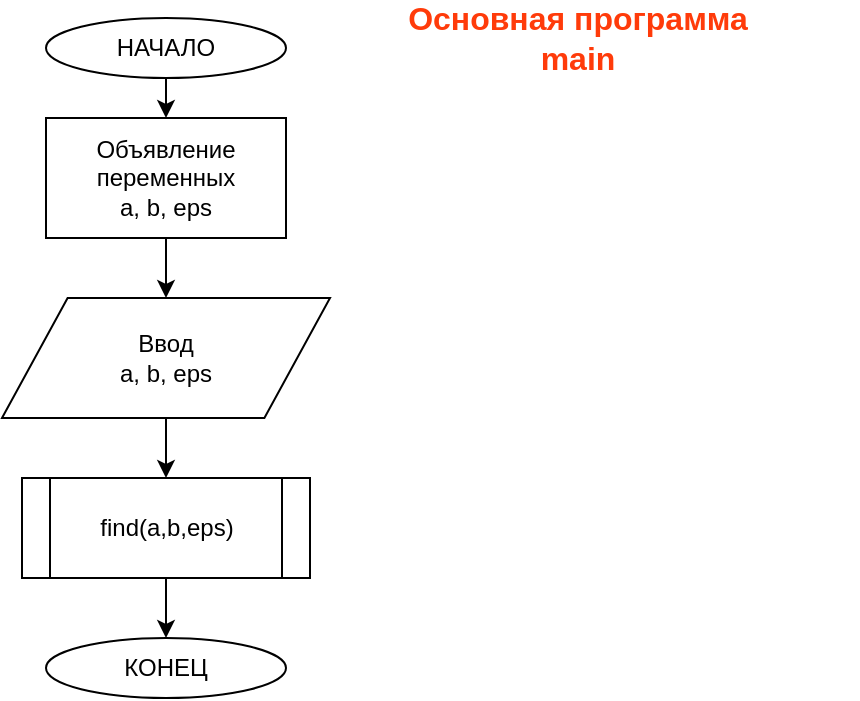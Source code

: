 <mxfile version="13.3.7" type="device" pages="3"><diagram id="1lE5Ntc4NuFbp_TjFFvP" name="main"><mxGraphModel dx="1422" dy="789" grid="1" gridSize="10" guides="1" tooltips="1" connect="1" arrows="1" fold="1" page="1" pageScale="1" pageWidth="827" pageHeight="1169" math="0" shadow="0"><root><mxCell id="0"/><mxCell id="1" parent="0"/><mxCell id="v9p_BQxZyJxIjNOU3HD2-3" style="edgeStyle=orthogonalEdgeStyle;rounded=0;orthogonalLoop=1;jettySize=auto;html=1;exitX=0.5;exitY=1;exitDx=0;exitDy=0;entryX=0.5;entryY=0;entryDx=0;entryDy=0;" edge="1" parent="1" source="v9p_BQxZyJxIjNOU3HD2-1" target="v9p_BQxZyJxIjNOU3HD2-2"><mxGeometry relative="1" as="geometry"/></mxCell><mxCell id="v9p_BQxZyJxIjNOU3HD2-1" value="НАЧАЛО" style="ellipse;whiteSpace=wrap;html=1;" vertex="1" parent="1"><mxGeometry x="354" y="80" width="120" height="30" as="geometry"/></mxCell><mxCell id="v9p_BQxZyJxIjNOU3HD2-5" style="edgeStyle=orthogonalEdgeStyle;rounded=0;orthogonalLoop=1;jettySize=auto;html=1;exitX=0.5;exitY=1;exitDx=0;exitDy=0;entryX=0.5;entryY=0;entryDx=0;entryDy=0;" edge="1" parent="1" source="v9p_BQxZyJxIjNOU3HD2-2" target="v9p_BQxZyJxIjNOU3HD2-4"><mxGeometry relative="1" as="geometry"/></mxCell><mxCell id="v9p_BQxZyJxIjNOU3HD2-2" value="Объявление переменных&lt;br&gt;a, b, eps" style="rounded=0;whiteSpace=wrap;html=1;" vertex="1" parent="1"><mxGeometry x="354" y="130" width="120" height="60" as="geometry"/></mxCell><mxCell id="v9p_BQxZyJxIjNOU3HD2-7" style="edgeStyle=orthogonalEdgeStyle;rounded=0;orthogonalLoop=1;jettySize=auto;html=1;exitX=0.5;exitY=1;exitDx=0;exitDy=0;entryX=0.5;entryY=0;entryDx=0;entryDy=0;" edge="1" parent="1" source="v9p_BQxZyJxIjNOU3HD2-4" target="v9p_BQxZyJxIjNOU3HD2-6"><mxGeometry relative="1" as="geometry"/></mxCell><mxCell id="v9p_BQxZyJxIjNOU3HD2-4" value="Ввод&lt;br&gt;a, b, eps" style="shape=parallelogram;perimeter=parallelogramPerimeter;whiteSpace=wrap;html=1;" vertex="1" parent="1"><mxGeometry x="332" y="220" width="164" height="60" as="geometry"/></mxCell><mxCell id="v9p_BQxZyJxIjNOU3HD2-9" style="edgeStyle=orthogonalEdgeStyle;rounded=0;orthogonalLoop=1;jettySize=auto;html=1;exitX=0.5;exitY=1;exitDx=0;exitDy=0;entryX=0.5;entryY=0;entryDx=0;entryDy=0;" edge="1" parent="1" source="v9p_BQxZyJxIjNOU3HD2-6" target="v9p_BQxZyJxIjNOU3HD2-8"><mxGeometry relative="1" as="geometry"/></mxCell><mxCell id="v9p_BQxZyJxIjNOU3HD2-6" value="find(a,b,eps)" style="shape=process;whiteSpace=wrap;html=1;backgroundOutline=1;" vertex="1" parent="1"><mxGeometry x="342" y="310" width="144" height="50" as="geometry"/></mxCell><mxCell id="v9p_BQxZyJxIjNOU3HD2-8" value="КОНЕЦ" style="ellipse;whiteSpace=wrap;html=1;" vertex="1" parent="1"><mxGeometry x="354" y="390" width="120" height="30" as="geometry"/></mxCell><mxCell id="qhfMoR-LI5G5dBU2zcMe-1" value="&lt;font style=&quot;font-size: 16px&quot;&gt;&lt;font color=&quot;#ff3b0a&quot;&gt;&lt;b&gt;Основная программа&lt;br&gt;main&lt;/b&gt;&lt;/font&gt;&lt;br&gt;&lt;/font&gt;" style="text;html=1;strokeColor=none;fillColor=none;align=center;verticalAlign=middle;whiteSpace=wrap;rounded=0;" vertex="1" parent="1"><mxGeometry x="480" y="80" width="280" height="20" as="geometry"/></mxCell></root></mxGraphModel></diagram><diagram id="BUamAeOYJCNeYg11lXqJ" name="find"><mxGraphModel dx="1422" dy="789" grid="1" gridSize="10" guides="1" tooltips="1" connect="1" arrows="1" fold="1" page="1" pageScale="1" pageWidth="827" pageHeight="1169" math="0" shadow="0"><root><mxCell id="F2FOHVAtggJ5tRoIJRkn-0"/><mxCell id="F2FOHVAtggJ5tRoIJRkn-1" parent="F2FOHVAtggJ5tRoIJRkn-0"/><mxCell id="GF3_ELqQJUOYqZS3239D-0" style="edgeStyle=orthogonalEdgeStyle;rounded=0;orthogonalLoop=1;jettySize=auto;html=1;exitX=0.5;exitY=1;exitDx=0;exitDy=0;entryX=0.5;entryY=0;entryDx=0;entryDy=0;" edge="1" parent="F2FOHVAtggJ5tRoIJRkn-1" source="GF3_ELqQJUOYqZS3239D-1" target="GF3_ELqQJUOYqZS3239D-3"><mxGeometry relative="1" as="geometry"/></mxCell><mxCell id="GF3_ELqQJUOYqZS3239D-1" value="НАЧАЛО" style="ellipse;whiteSpace=wrap;html=1;" vertex="1" parent="F2FOHVAtggJ5tRoIJRkn-1"><mxGeometry x="364" y="20" width="120" height="30" as="geometry"/></mxCell><mxCell id="GF3_ELqQJUOYqZS3239D-2" style="edgeStyle=orthogonalEdgeStyle;rounded=0;orthogonalLoop=1;jettySize=auto;html=1;exitX=0.5;exitY=1;exitDx=0;exitDy=0;entryX=0.5;entryY=0;entryDx=0;entryDy=0;" edge="1" parent="F2FOHVAtggJ5tRoIJRkn-1" source="GF3_ELqQJUOYqZS3239D-3"><mxGeometry relative="1" as="geometry"><mxPoint x="424" y="160" as="targetPoint"/></mxGeometry></mxCell><mxCell id="GF3_ELqQJUOYqZS3239D-3" value="Объявление переменных&lt;br&gt;x0, xn, iteration = 0" style="rounded=0;whiteSpace=wrap;html=1;" vertex="1" parent="F2FOHVAtggJ5tRoIJRkn-1"><mxGeometry x="364" y="70" width="120" height="60" as="geometry"/></mxCell><mxCell id="GF3_ELqQJUOYqZS3239D-11" style="edgeStyle=orthogonalEdgeStyle;rounded=0;orthogonalLoop=1;jettySize=auto;html=1;exitX=0.5;exitY=1;exitDx=0;exitDy=0;entryX=0.5;entryY=0;entryDx=0;entryDy=0;" edge="1" parent="F2FOHVAtggJ5tRoIJRkn-1" source="GF3_ELqQJUOYqZS3239D-9" target="GF3_ELqQJUOYqZS3239D-10"><mxGeometry relative="1" as="geometry"/></mxCell><mxCell id="GF3_ELqQJUOYqZS3239D-14" style="edgeStyle=orthogonalEdgeStyle;rounded=0;orthogonalLoop=1;jettySize=auto;html=1;exitX=0;exitY=0.5;exitDx=0;exitDy=0;entryX=0.5;entryY=0;entryDx=0;entryDy=0;" edge="1" parent="F2FOHVAtggJ5tRoIJRkn-1" source="GF3_ELqQJUOYqZS3239D-9" target="GF3_ELqQJUOYqZS3239D-18"><mxGeometry relative="1" as="geometry"><mxPoint x="424" y="370" as="targetPoint"/><Array as="points"><mxPoint x="550" y="190"/><mxPoint x="550" y="300"/><mxPoint x="424" y="300"/></Array></mxGeometry></mxCell><mxCell id="GF3_ELqQJUOYqZS3239D-9" value="a &amp;gt; b" style="rhombus;whiteSpace=wrap;html=1;" vertex="1" parent="F2FOHVAtggJ5tRoIJRkn-1"><mxGeometry x="384" y="160" width="80" height="60" as="geometry"/></mxCell><mxCell id="GF3_ELqQJUOYqZS3239D-15" style="edgeStyle=orthogonalEdgeStyle;rounded=0;orthogonalLoop=1;jettySize=auto;html=1;exitX=0.5;exitY=1;exitDx=0;exitDy=0;" edge="1" parent="F2FOHVAtggJ5tRoIJRkn-1" source="GF3_ELqQJUOYqZS3239D-10"><mxGeometry relative="1" as="geometry"><mxPoint x="424" y="370" as="targetPoint"/></mxGeometry></mxCell><mxCell id="GF3_ELqQJUOYqZS3239D-10" value="x0 = a&lt;br&gt;a = b&lt;br&gt;b = x0" style="rounded=0;whiteSpace=wrap;html=1;" vertex="1" parent="F2FOHVAtggJ5tRoIJRkn-1"><mxGeometry x="364" y="240" width="120" height="50" as="geometry"/></mxCell><mxCell id="GF3_ELqQJUOYqZS3239D-16" value="да" style="text;html=1;strokeColor=none;fillColor=none;align=center;verticalAlign=middle;whiteSpace=wrap;rounded=0;" vertex="1" parent="F2FOHVAtggJ5tRoIJRkn-1"><mxGeometry x="430" y="220" width="40" height="20" as="geometry"/></mxCell><mxCell id="GF3_ELqQJUOYqZS3239D-17" value="нет" style="text;html=1;strokeColor=none;fillColor=none;align=center;verticalAlign=middle;whiteSpace=wrap;rounded=0;" vertex="1" parent="F2FOHVAtggJ5tRoIJRkn-1"><mxGeometry x="460" y="160" width="40" height="20" as="geometry"/></mxCell><mxCell id="GF3_ELqQJUOYqZS3239D-20" style="edgeStyle=orthogonalEdgeStyle;rounded=0;orthogonalLoop=1;jettySize=auto;html=1;exitX=0.5;exitY=1;exitDx=0;exitDy=0;entryX=0.5;entryY=0;entryDx=0;entryDy=0;" edge="1" parent="F2FOHVAtggJ5tRoIJRkn-1" source="GF3_ELqQJUOYqZS3239D-18" target="GF3_ELqQJUOYqZS3239D-19"><mxGeometry relative="1" as="geometry"/></mxCell><mxCell id="GF3_ELqQJUOYqZS3239D-21" style="edgeStyle=orthogonalEdgeStyle;rounded=0;orthogonalLoop=1;jettySize=auto;html=1;exitX=1;exitY=0.5;exitDx=0;exitDy=0;entryX=0.5;entryY=0;entryDx=0;entryDy=0;" edge="1" parent="F2FOHVAtggJ5tRoIJRkn-1" source="GF3_ELqQJUOYqZS3239D-18"><mxGeometry relative="1" as="geometry"><mxPoint x="429" y="520" as="targetPoint"/><Array as="points"><mxPoint x="550" y="355"/><mxPoint x="550" y="490"/><mxPoint x="430" y="490"/></Array></mxGeometry></mxCell><mxCell id="GF3_ELqQJUOYqZS3239D-18" value="f(a) * f(b) &amp;gt;0" style="rhombus;whiteSpace=wrap;html=1;" vertex="1" parent="F2FOHVAtggJ5tRoIJRkn-1"><mxGeometry x="384" y="320" width="80" height="70" as="geometry"/></mxCell><mxCell id="GF3_ELqQJUOYqZS3239D-22" style="edgeStyle=orthogonalEdgeStyle;rounded=0;orthogonalLoop=1;jettySize=auto;html=1;exitX=0;exitY=0.5;exitDx=0;exitDy=0;entryX=0.5;entryY=0;entryDx=0;entryDy=0;" edge="1" parent="F2FOHVAtggJ5tRoIJRkn-1" source="GF3_ELqQJUOYqZS3239D-19" target="GF3_ELqQJUOYqZS3239D-55"><mxGeometry relative="1" as="geometry"><mxPoint x="130" y="900" as="targetPoint"/><Array as="points"><mxPoint x="130" y="440"/><mxPoint x="130" y="1070"/><mxPoint x="429" y="1070"/></Array></mxGeometry></mxCell><mxCell id="GF3_ELqQJUOYqZS3239D-19" value="Ошибка! Нет корней &lt;br&gt;в данном интервале" style="shape=parallelogram;perimeter=parallelogramPerimeter;whiteSpace=wrap;html=1;" vertex="1" parent="F2FOHVAtggJ5tRoIJRkn-1"><mxGeometry x="334" y="410" width="180" height="60" as="geometry"/></mxCell><mxCell id="GF3_ELqQJUOYqZS3239D-23" value="да" style="text;html=1;strokeColor=none;fillColor=none;align=center;verticalAlign=middle;whiteSpace=wrap;rounded=0;" vertex="1" parent="F2FOHVAtggJ5tRoIJRkn-1"><mxGeometry x="430" y="380" width="40" height="20" as="geometry"/></mxCell><mxCell id="GF3_ELqQJUOYqZS3239D-25" value="нет" style="text;html=1;strokeColor=none;fillColor=none;align=center;verticalAlign=middle;whiteSpace=wrap;rounded=0;" vertex="1" parent="F2FOHVAtggJ5tRoIJRkn-1"><mxGeometry x="464" y="330" width="40" height="20" as="geometry"/></mxCell><mxCell id="GF3_ELqQJUOYqZS3239D-28" style="edgeStyle=orthogonalEdgeStyle;rounded=0;orthogonalLoop=1;jettySize=auto;html=1;exitX=0;exitY=0.5;exitDx=0;exitDy=0;entryX=0.5;entryY=0;entryDx=0;entryDy=0;" edge="1" parent="F2FOHVAtggJ5tRoIJRkn-1" source="GF3_ELqQJUOYqZS3239D-26" target="GF3_ELqQJUOYqZS3239D-27"><mxGeometry relative="1" as="geometry"/></mxCell><mxCell id="GF3_ELqQJUOYqZS3239D-30" style="edgeStyle=orthogonalEdgeStyle;rounded=0;orthogonalLoop=1;jettySize=auto;html=1;exitX=1;exitY=0.5;exitDx=0;exitDy=0;entryX=0.5;entryY=0;entryDx=0;entryDy=0;" edge="1" parent="F2FOHVAtggJ5tRoIJRkn-1" source="GF3_ELqQJUOYqZS3239D-26" target="GF3_ELqQJUOYqZS3239D-31"><mxGeometry relative="1" as="geometry"><mxPoint x="430" y="700" as="targetPoint"/><Array as="points"><mxPoint x="500" y="560"/></Array></mxGeometry></mxCell><mxCell id="GF3_ELqQJUOYqZS3239D-26" value="f(a)*d2f(a)&amp;gt;0" style="rhombus;whiteSpace=wrap;html=1;" vertex="1" parent="F2FOHVAtggJ5tRoIJRkn-1"><mxGeometry x="384" y="520" width="90" height="80" as="geometry"/></mxCell><mxCell id="GF3_ELqQJUOYqZS3239D-35" style="edgeStyle=orthogonalEdgeStyle;rounded=0;orthogonalLoop=1;jettySize=auto;html=1;exitX=0.5;exitY=1;exitDx=0;exitDy=0;" edge="1" parent="F2FOHVAtggJ5tRoIJRkn-1" source="GF3_ELqQJUOYqZS3239D-27" target="GF3_ELqQJUOYqZS3239D-34"><mxGeometry relative="1" as="geometry"/></mxCell><mxCell id="GF3_ELqQJUOYqZS3239D-27" value="x0=a" style="rounded=0;whiteSpace=wrap;html=1;" vertex="1" parent="F2FOHVAtggJ5tRoIJRkn-1"><mxGeometry x="304" y="610" width="120" height="20" as="geometry"/></mxCell><mxCell id="GF3_ELqQJUOYqZS3239D-29" value="да" style="text;html=1;strokeColor=none;fillColor=none;align=center;verticalAlign=middle;whiteSpace=wrap;rounded=0;" vertex="1" parent="F2FOHVAtggJ5tRoIJRkn-1"><mxGeometry x="350" y="540" width="40" height="20" as="geometry"/></mxCell><mxCell id="GF3_ELqQJUOYqZS3239D-37" style="edgeStyle=orthogonalEdgeStyle;rounded=0;orthogonalLoop=1;jettySize=auto;html=1;exitX=0.5;exitY=1;exitDx=0;exitDy=0;entryX=0.5;entryY=0;entryDx=0;entryDy=0;" edge="1" parent="F2FOHVAtggJ5tRoIJRkn-1" source="GF3_ELqQJUOYqZS3239D-31" target="GF3_ELqQJUOYqZS3239D-34"><mxGeometry relative="1" as="geometry"/></mxCell><mxCell id="GF3_ELqQJUOYqZS3239D-31" value="x0=b" style="rounded=0;whiteSpace=wrap;html=1;" vertex="1" parent="F2FOHVAtggJ5tRoIJRkn-1"><mxGeometry x="440" y="610" width="120" height="20" as="geometry"/></mxCell><mxCell id="GF3_ELqQJUOYqZS3239D-33" value="нет" style="text;html=1;strokeColor=none;fillColor=none;align=center;verticalAlign=middle;whiteSpace=wrap;rounded=0;" vertex="1" parent="F2FOHVAtggJ5tRoIJRkn-1"><mxGeometry x="470" y="540" width="40" height="20" as="geometry"/></mxCell><mxCell id="GF3_ELqQJUOYqZS3239D-53" style="edgeStyle=orthogonalEdgeStyle;rounded=0;orthogonalLoop=1;jettySize=auto;html=1;exitX=0.5;exitY=1;exitDx=0;exitDy=0;entryX=0.5;entryY=0;entryDx=0;entryDy=0;" edge="1" parent="F2FOHVAtggJ5tRoIJRkn-1" source="GF3_ELqQJUOYqZS3239D-34" target="GF3_ELqQJUOYqZS3239D-52"><mxGeometry relative="1" as="geometry"/></mxCell><mxCell id="GF3_ELqQJUOYqZS3239D-34" value="&amp;nbsp;xn = x0 - (f(x0) / df(x0))" style="rounded=0;whiteSpace=wrap;html=1;" vertex="1" parent="F2FOHVAtggJ5tRoIJRkn-1"><mxGeometry x="343.5" y="680" width="171" height="20" as="geometry"/></mxCell><mxCell id="GF3_ELqQJUOYqZS3239D-41" style="edgeStyle=orthogonalEdgeStyle;rounded=0;orthogonalLoop=1;jettySize=auto;html=1;exitX=0.5;exitY=1;exitDx=0;exitDy=0;entryX=0.5;entryY=0;entryDx=0;entryDy=0;" edge="1" parent="F2FOHVAtggJ5tRoIJRkn-1" source="GF3_ELqQJUOYqZS3239D-39" target="GF3_ELqQJUOYqZS3239D-40"><mxGeometry relative="1" as="geometry"/></mxCell><mxCell id="GF3_ELqQJUOYqZS3239D-56" style="edgeStyle=orthogonalEdgeStyle;rounded=0;orthogonalLoop=1;jettySize=auto;html=1;exitX=0;exitY=0.5;exitDx=0;exitDy=0;entryX=0.5;entryY=0;entryDx=0;entryDy=0;" edge="1" parent="F2FOHVAtggJ5tRoIJRkn-1" source="GF3_ELqQJUOYqZS3239D-39" target="GF3_ELqQJUOYqZS3239D-55"><mxGeometry relative="1" as="geometry"><Array as="points"><mxPoint x="130" y="860"/><mxPoint x="130" y="1070"/><mxPoint x="429" y="1070"/></Array></mxGeometry></mxCell><mxCell id="GF3_ELqQJUOYqZS3239D-39" value="fabs(x0-xn)&amp;gt;eps" style="rhombus;whiteSpace=wrap;html=1;" vertex="1" parent="F2FOHVAtggJ5tRoIJRkn-1"><mxGeometry x="369.5" y="820" width="121" height="80" as="geometry"/></mxCell><mxCell id="GF3_ELqQJUOYqZS3239D-49" style="edgeStyle=orthogonalEdgeStyle;rounded=0;orthogonalLoop=1;jettySize=auto;html=1;exitX=0.5;exitY=1;exitDx=0;exitDy=0;entryX=0.5;entryY=0;entryDx=0;entryDy=0;" edge="1" parent="F2FOHVAtggJ5tRoIJRkn-1" source="GF3_ELqQJUOYqZS3239D-40" target="GF3_ELqQJUOYqZS3239D-48"><mxGeometry relative="1" as="geometry"/></mxCell><mxCell id="GF3_ELqQJUOYqZS3239D-40" value="xn=x0&lt;br&gt;&amp;nbsp;xn = x0 - (f(x0) / df(x0))&lt;br&gt;iteration++" style="rounded=0;whiteSpace=wrap;html=1;" vertex="1" parent="F2FOHVAtggJ5tRoIJRkn-1"><mxGeometry x="350" y="920" width="160" height="60" as="geometry"/></mxCell><mxCell id="GF3_ELqQJUOYqZS3239D-50" style="edgeStyle=orthogonalEdgeStyle;rounded=0;orthogonalLoop=1;jettySize=auto;html=1;exitX=0.5;exitY=1;exitDx=0;exitDy=0;" edge="1" parent="F2FOHVAtggJ5tRoIJRkn-1" source="GF3_ELqQJUOYqZS3239D-48"><mxGeometry relative="1" as="geometry"><mxPoint x="430" y="800" as="targetPoint"/><Array as="points"><mxPoint x="430" y="1060"/><mxPoint x="551" y="1060"/><mxPoint x="551" y="800"/></Array></mxGeometry></mxCell><mxCell id="GF3_ELqQJUOYqZS3239D-48" value="Вывод iteraton, x" style="shape=parallelogram;perimeter=parallelogramPerimeter;whiteSpace=wrap;html=1;" vertex="1" parent="F2FOHVAtggJ5tRoIJRkn-1"><mxGeometry x="357" y="1000" width="146" height="40" as="geometry"/></mxCell><mxCell id="GF3_ELqQJUOYqZS3239D-54" style="edgeStyle=orthogonalEdgeStyle;rounded=0;orthogonalLoop=1;jettySize=auto;html=1;exitX=0.5;exitY=1;exitDx=0;exitDy=0;entryX=0.5;entryY=0;entryDx=0;entryDy=0;" edge="1" parent="F2FOHVAtggJ5tRoIJRkn-1" source="GF3_ELqQJUOYqZS3239D-52" target="GF3_ELqQJUOYqZS3239D-39"><mxGeometry relative="1" as="geometry"/></mxCell><mxCell id="GF3_ELqQJUOYqZS3239D-52" value="Вывод: &lt;br&gt;первоначальное приближение x0" style="shape=parallelogram;perimeter=parallelogramPerimeter;whiteSpace=wrap;html=1;" vertex="1" parent="F2FOHVAtggJ5tRoIJRkn-1"><mxGeometry x="357" y="720" width="146" height="60" as="geometry"/></mxCell><mxCell id="GF3_ELqQJUOYqZS3239D-55" value="НАЧАЛО" style="ellipse;whiteSpace=wrap;html=1;" vertex="1" parent="F2FOHVAtggJ5tRoIJRkn-1"><mxGeometry x="369" y="1100" width="120" height="30" as="geometry"/></mxCell><mxCell id="GF3_ELqQJUOYqZS3239D-57" value="нет" style="text;html=1;strokeColor=none;fillColor=none;align=center;verticalAlign=middle;whiteSpace=wrap;rounded=0;" vertex="1" parent="F2FOHVAtggJ5tRoIJRkn-1"><mxGeometry x="324" y="830" width="40" height="20" as="geometry"/></mxCell><mxCell id="GF3_ELqQJUOYqZS3239D-58" value="да" style="text;html=1;strokeColor=none;fillColor=none;align=center;verticalAlign=middle;whiteSpace=wrap;rounded=0;" vertex="1" parent="F2FOHVAtggJ5tRoIJRkn-1"><mxGeometry x="434" y="890" width="40" height="20" as="geometry"/></mxCell><mxCell id="enARAo4RDW0Va1sBpUvJ-0" value="&lt;font style=&quot;font-size: 16px&quot; color=&quot;#ff2b0a&quot;&gt;&lt;b&gt;Функция find для поиска решения&lt;/b&gt;&lt;/font&gt;" style="text;html=1;strokeColor=none;fillColor=none;align=center;verticalAlign=middle;whiteSpace=wrap;rounded=0;" vertex="1" parent="F2FOHVAtggJ5tRoIJRkn-1"><mxGeometry x="610" y="25" width="150" height="20" as="geometry"/></mxCell></root></mxGraphModel></diagram><diagram id="N3KUQACZzW0n1FZCXOpF" name="func"><mxGraphModel dx="1422" dy="789" grid="1" gridSize="10" guides="1" tooltips="1" connect="1" arrows="1" fold="1" page="1" pageScale="1" pageWidth="827" pageHeight="1169" math="0" shadow="0"><root><mxCell id="LRAUaHj6vg1CXlQc-m7d-0"/><mxCell id="LRAUaHj6vg1CXlQc-m7d-1" parent="LRAUaHj6vg1CXlQc-m7d-0"/><mxCell id="4QePZldrDxwgOyIAkiPG-3" style="edgeStyle=orthogonalEdgeStyle;rounded=0;orthogonalLoop=1;jettySize=auto;html=1;exitX=0.5;exitY=1;exitDx=0;exitDy=0;entryX=0.5;entryY=0;entryDx=0;entryDy=0;" edge="1" parent="LRAUaHj6vg1CXlQc-m7d-1" source="4QePZldrDxwgOyIAkiPG-0" target="4QePZldrDxwgOyIAkiPG-2"><mxGeometry relative="1" as="geometry"/></mxCell><mxCell id="4QePZldrDxwgOyIAkiPG-0" value="НАЧАЛО" style="ellipse;whiteSpace=wrap;html=1;" vertex="1" parent="LRAUaHj6vg1CXlQc-m7d-1"><mxGeometry x="364" y="20" width="120" height="30" as="geometry"/></mxCell><mxCell id="WbCmuPbeJGdMrwxGon-U-3" style="edgeStyle=orthogonalEdgeStyle;rounded=0;orthogonalLoop=1;jettySize=auto;html=1;exitX=0.5;exitY=1;exitDx=0;exitDy=0;entryX=0.5;entryY=0;entryDx=0;entryDy=0;" edge="1" parent="LRAUaHj6vg1CXlQc-m7d-1" source="4QePZldrDxwgOyIAkiPG-2" target="WbCmuPbeJGdMrwxGon-U-2"><mxGeometry relative="1" as="geometry"/></mxCell><mxCell id="4QePZldrDxwgOyIAkiPG-2" value="return -pow(x, 3) - 2 * pow(x, 2) - 4 * x + 10;" style="rounded=0;whiteSpace=wrap;html=1;" vertex="1" parent="LRAUaHj6vg1CXlQc-m7d-1"><mxGeometry x="281" y="70" width="286" height="40" as="geometry"/></mxCell><mxCell id="WbCmuPbeJGdMrwxGon-U-0" value="&lt;font style=&quot;font-size: 16px&quot; color=&quot;#ff3d03&quot;&gt;&lt;b&gt;Функция f&lt;/b&gt;&lt;/font&gt;" style="text;html=1;strokeColor=none;fillColor=none;align=center;verticalAlign=middle;whiteSpace=wrap;rounded=0;" vertex="1" parent="LRAUaHj6vg1CXlQc-m7d-1"><mxGeometry x="610" y="25" width="90" height="20" as="geometry"/></mxCell><mxCell id="WbCmuPbeJGdMrwxGon-U-2" value="КОНЕЦ" style="ellipse;whiteSpace=wrap;html=1;" vertex="1" parent="LRAUaHj6vg1CXlQc-m7d-1"><mxGeometry x="364" y="140" width="120" height="30" as="geometry"/></mxCell><mxCell id="MoTIMDpBISbjPCw9YcwR-0" style="edgeStyle=orthogonalEdgeStyle;rounded=0;orthogonalLoop=1;jettySize=auto;html=1;exitX=0.5;exitY=1;exitDx=0;exitDy=0;entryX=0.5;entryY=0;entryDx=0;entryDy=0;" edge="1" parent="LRAUaHj6vg1CXlQc-m7d-1" source="MoTIMDpBISbjPCw9YcwR-1" target="MoTIMDpBISbjPCw9YcwR-3"><mxGeometry relative="1" as="geometry"/></mxCell><mxCell id="MoTIMDpBISbjPCw9YcwR-1" value="НАЧАЛО" style="ellipse;whiteSpace=wrap;html=1;" vertex="1" parent="LRAUaHj6vg1CXlQc-m7d-1"><mxGeometry x="364" y="210" width="120" height="30" as="geometry"/></mxCell><mxCell id="MoTIMDpBISbjPCw9YcwR-2" style="edgeStyle=orthogonalEdgeStyle;rounded=0;orthogonalLoop=1;jettySize=auto;html=1;exitX=0.5;exitY=1;exitDx=0;exitDy=0;entryX=0.5;entryY=0;entryDx=0;entryDy=0;" edge="1" parent="LRAUaHj6vg1CXlQc-m7d-1" source="MoTIMDpBISbjPCw9YcwR-3" target="MoTIMDpBISbjPCw9YcwR-5"><mxGeometry relative="1" as="geometry"/></mxCell><mxCell id="MoTIMDpBISbjPCw9YcwR-3" value="&amp;nbsp;return -3 * pow(x, 2) - 4 * x - 4;" style="rounded=0;whiteSpace=wrap;html=1;" vertex="1" parent="LRAUaHj6vg1CXlQc-m7d-1"><mxGeometry x="281" y="260" width="286" height="40" as="geometry"/></mxCell><mxCell id="MoTIMDpBISbjPCw9YcwR-4" value="&lt;font style=&quot;font-size: 16px&quot; color=&quot;#ff3d03&quot;&gt;&lt;b&gt;Функция df&lt;/b&gt;&lt;/font&gt;" style="text;html=1;strokeColor=none;fillColor=none;align=center;verticalAlign=middle;whiteSpace=wrap;rounded=0;" vertex="1" parent="LRAUaHj6vg1CXlQc-m7d-1"><mxGeometry x="610" y="215" width="100" height="20" as="geometry"/></mxCell><mxCell id="MoTIMDpBISbjPCw9YcwR-5" value="КОНЕЦ" style="ellipse;whiteSpace=wrap;html=1;" vertex="1" parent="LRAUaHj6vg1CXlQc-m7d-1"><mxGeometry x="364" y="330" width="120" height="30" as="geometry"/></mxCell><mxCell id="MoTIMDpBISbjPCw9YcwR-6" style="edgeStyle=orthogonalEdgeStyle;rounded=0;orthogonalLoop=1;jettySize=auto;html=1;exitX=0.5;exitY=1;exitDx=0;exitDy=0;entryX=0.5;entryY=0;entryDx=0;entryDy=0;" edge="1" parent="LRAUaHj6vg1CXlQc-m7d-1" source="MoTIMDpBISbjPCw9YcwR-7" target="MoTIMDpBISbjPCw9YcwR-9"><mxGeometry relative="1" as="geometry"/></mxCell><mxCell id="MoTIMDpBISbjPCw9YcwR-7" value="НАЧАЛО" style="ellipse;whiteSpace=wrap;html=1;" vertex="1" parent="LRAUaHj6vg1CXlQc-m7d-1"><mxGeometry x="364" y="410" width="120" height="30" as="geometry"/></mxCell><mxCell id="MoTIMDpBISbjPCw9YcwR-8" style="edgeStyle=orthogonalEdgeStyle;rounded=0;orthogonalLoop=1;jettySize=auto;html=1;exitX=0.5;exitY=1;exitDx=0;exitDy=0;entryX=0.5;entryY=0;entryDx=0;entryDy=0;" edge="1" parent="LRAUaHj6vg1CXlQc-m7d-1" source="MoTIMDpBISbjPCw9YcwR-9" target="MoTIMDpBISbjPCw9YcwR-11"><mxGeometry relative="1" as="geometry"/></mxCell><mxCell id="MoTIMDpBISbjPCw9YcwR-9" value="return -6 * x - 4;" style="rounded=0;whiteSpace=wrap;html=1;" vertex="1" parent="LRAUaHj6vg1CXlQc-m7d-1"><mxGeometry x="281" y="460" width="286" height="40" as="geometry"/></mxCell><mxCell id="MoTIMDpBISbjPCw9YcwR-10" value="&lt;font style=&quot;font-size: 16px&quot; color=&quot;#ff3d03&quot;&gt;&lt;b&gt;Функция d2f&lt;/b&gt;&lt;/font&gt;" style="text;html=1;strokeColor=none;fillColor=none;align=center;verticalAlign=middle;whiteSpace=wrap;rounded=0;" vertex="1" parent="LRAUaHj6vg1CXlQc-m7d-1"><mxGeometry x="610" y="415" width="110" height="20" as="geometry"/></mxCell><mxCell id="MoTIMDpBISbjPCw9YcwR-11" value="КОНЕЦ" style="ellipse;whiteSpace=wrap;html=1;" vertex="1" parent="LRAUaHj6vg1CXlQc-m7d-1"><mxGeometry x="364" y="530" width="120" height="30" as="geometry"/></mxCell></root></mxGraphModel></diagram></mxfile>